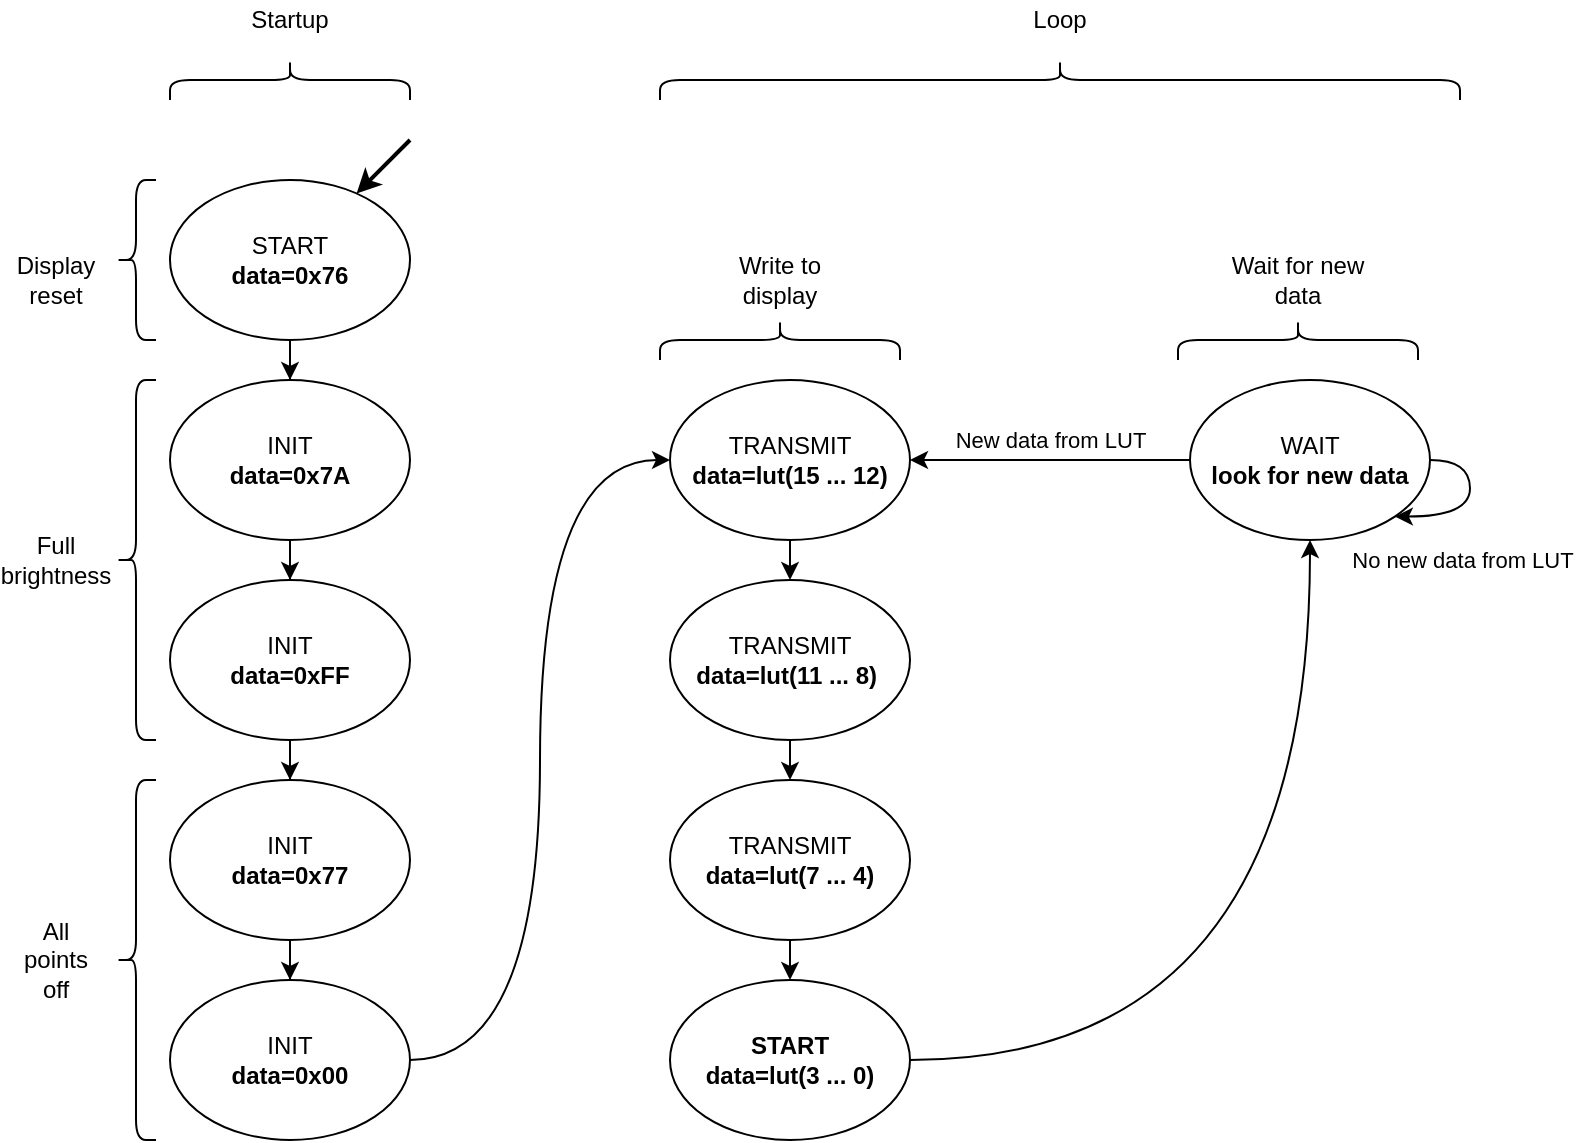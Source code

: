 <mxfile version="13.5.7" type="device"><diagram id="ShP2B_a-TZLvWQdMrmIl" name="Page-1"><mxGraphModel dx="981" dy="567" grid="1" gridSize="10" guides="1" tooltips="1" connect="1" arrows="1" fold="1" page="1" pageScale="1" pageWidth="850" pageHeight="1100" math="0" shadow="0"><root><mxCell id="0"/><mxCell id="1" parent="0"/><mxCell id="ztj-USzP5ki32ZZR5iFy-11" value="" style="edgeStyle=orthogonalEdgeStyle;rounded=0;orthogonalLoop=1;jettySize=auto;html=1;" edge="1" parent="1" source="ztj-USzP5ki32ZZR5iFy-1" target="ztj-USzP5ki32ZZR5iFy-2"><mxGeometry relative="1" as="geometry"/></mxCell><mxCell id="ztj-USzP5ki32ZZR5iFy-1" value="START&lt;br&gt;&lt;b&gt;data=0x76&lt;/b&gt;" style="ellipse;whiteSpace=wrap;html=1;" vertex="1" parent="1"><mxGeometry x="120" y="140" width="120" height="80" as="geometry"/></mxCell><mxCell id="ztj-USzP5ki32ZZR5iFy-12" value="" style="edgeStyle=orthogonalEdgeStyle;rounded=0;orthogonalLoop=1;jettySize=auto;html=1;" edge="1" parent="1" source="ztj-USzP5ki32ZZR5iFy-2" target="ztj-USzP5ki32ZZR5iFy-3"><mxGeometry relative="1" as="geometry"/></mxCell><mxCell id="ztj-USzP5ki32ZZR5iFy-2" value="INIT&lt;br&gt;&lt;b&gt;data=0x7A&lt;/b&gt;" style="ellipse;whiteSpace=wrap;html=1;" vertex="1" parent="1"><mxGeometry x="120" y="240" width="120" height="80" as="geometry"/></mxCell><mxCell id="ztj-USzP5ki32ZZR5iFy-13" value="" style="edgeStyle=orthogonalEdgeStyle;rounded=0;orthogonalLoop=1;jettySize=auto;html=1;" edge="1" parent="1" source="ztj-USzP5ki32ZZR5iFy-3" target="ztj-USzP5ki32ZZR5iFy-4"><mxGeometry relative="1" as="geometry"/></mxCell><mxCell id="ztj-USzP5ki32ZZR5iFy-3" value="INIT&lt;br&gt;&lt;b&gt;data=0xFF&lt;/b&gt;" style="ellipse;whiteSpace=wrap;html=1;" vertex="1" parent="1"><mxGeometry x="120" y="340" width="120" height="80" as="geometry"/></mxCell><mxCell id="ztj-USzP5ki32ZZR5iFy-14" value="" style="edgeStyle=orthogonalEdgeStyle;rounded=0;orthogonalLoop=1;jettySize=auto;html=1;" edge="1" parent="1" source="ztj-USzP5ki32ZZR5iFy-4" target="ztj-USzP5ki32ZZR5iFy-5"><mxGeometry relative="1" as="geometry"/></mxCell><mxCell id="ztj-USzP5ki32ZZR5iFy-4" value="INIT&lt;br&gt;&lt;b&gt;data=0x77&lt;/b&gt;" style="ellipse;whiteSpace=wrap;html=1;" vertex="1" parent="1"><mxGeometry x="120" y="440" width="120" height="80" as="geometry"/></mxCell><mxCell id="ztj-USzP5ki32ZZR5iFy-15" style="edgeStyle=orthogonalEdgeStyle;orthogonalLoop=1;jettySize=auto;html=1;exitX=1;exitY=0.5;exitDx=0;exitDy=0;entryX=0;entryY=0.5;entryDx=0;entryDy=0;curved=1;" edge="1" parent="1" source="ztj-USzP5ki32ZZR5iFy-5" target="ztj-USzP5ki32ZZR5iFy-6"><mxGeometry relative="1" as="geometry"/></mxCell><mxCell id="ztj-USzP5ki32ZZR5iFy-5" value="INIT&lt;br&gt;&lt;b&gt;data=0x00&lt;/b&gt;" style="ellipse;whiteSpace=wrap;html=1;" vertex="1" parent="1"><mxGeometry x="120" y="540" width="120" height="80" as="geometry"/></mxCell><mxCell id="ztj-USzP5ki32ZZR5iFy-16" value="" style="edgeStyle=orthogonalEdgeStyle;curved=1;orthogonalLoop=1;jettySize=auto;html=1;" edge="1" parent="1" source="ztj-USzP5ki32ZZR5iFy-6" target="ztj-USzP5ki32ZZR5iFy-7"><mxGeometry relative="1" as="geometry"/></mxCell><mxCell id="ztj-USzP5ki32ZZR5iFy-6" value="TRANSMIT&lt;br&gt;&lt;b&gt;data=lut(15 ... 12)&lt;/b&gt;" style="ellipse;whiteSpace=wrap;html=1;" vertex="1" parent="1"><mxGeometry x="370" y="240" width="120" height="80" as="geometry"/></mxCell><mxCell id="ztj-USzP5ki32ZZR5iFy-17" value="" style="edgeStyle=orthogonalEdgeStyle;curved=1;orthogonalLoop=1;jettySize=auto;html=1;" edge="1" parent="1" source="ztj-USzP5ki32ZZR5iFy-7" target="ztj-USzP5ki32ZZR5iFy-8"><mxGeometry relative="1" as="geometry"/></mxCell><mxCell id="ztj-USzP5ki32ZZR5iFy-7" value="TRANSMIT&lt;br&gt;&lt;b&gt;data=lut(11 ... 8)&lt;/b&gt;&amp;nbsp;" style="ellipse;whiteSpace=wrap;html=1;" vertex="1" parent="1"><mxGeometry x="370" y="340" width="120" height="80" as="geometry"/></mxCell><mxCell id="ztj-USzP5ki32ZZR5iFy-18" value="" style="edgeStyle=orthogonalEdgeStyle;curved=1;orthogonalLoop=1;jettySize=auto;html=1;" edge="1" parent="1" source="ztj-USzP5ki32ZZR5iFy-8" target="ztj-USzP5ki32ZZR5iFy-9"><mxGeometry relative="1" as="geometry"/></mxCell><mxCell id="ztj-USzP5ki32ZZR5iFy-8" value="TRANSMIT&lt;br&gt;&lt;b&gt;data=lut(7 ... 4)&lt;/b&gt;" style="ellipse;whiteSpace=wrap;html=1;" vertex="1" parent="1"><mxGeometry x="370" y="440" width="120" height="80" as="geometry"/></mxCell><mxCell id="ztj-USzP5ki32ZZR5iFy-19" style="edgeStyle=orthogonalEdgeStyle;curved=1;orthogonalLoop=1;jettySize=auto;html=1;exitX=1;exitY=0.5;exitDx=0;exitDy=0;entryX=0.5;entryY=1;entryDx=0;entryDy=0;" edge="1" parent="1" source="ztj-USzP5ki32ZZR5iFy-9" target="ztj-USzP5ki32ZZR5iFy-10"><mxGeometry relative="1" as="geometry"/></mxCell><mxCell id="ztj-USzP5ki32ZZR5iFy-9" value="&lt;b&gt;START&lt;/b&gt;&lt;br&gt;&lt;b&gt;data=lut(3 ... 0)&lt;/b&gt;" style="ellipse;whiteSpace=wrap;html=1;" vertex="1" parent="1"><mxGeometry x="370" y="540" width="120" height="80" as="geometry"/></mxCell><mxCell id="ztj-USzP5ki32ZZR5iFy-26" style="edgeStyle=orthogonalEdgeStyle;orthogonalLoop=1;jettySize=auto;html=1;exitX=0;exitY=0.5;exitDx=0;exitDy=0;entryX=1;entryY=0.5;entryDx=0;entryDy=0;curved=1;" edge="1" parent="1" source="ztj-USzP5ki32ZZR5iFy-10" target="ztj-USzP5ki32ZZR5iFy-6"><mxGeometry relative="1" as="geometry"/></mxCell><mxCell id="ztj-USzP5ki32ZZR5iFy-27" value="New data from LUT" style="edgeLabel;html=1;align=center;verticalAlign=middle;resizable=0;points=[];" vertex="1" connectable="0" parent="ztj-USzP5ki32ZZR5iFy-26"><mxGeometry x="0.093" y="1" relative="1" as="geometry"><mxPoint x="6.67" y="-11" as="offset"/></mxGeometry></mxCell><mxCell id="ztj-USzP5ki32ZZR5iFy-10" value="WAIT&lt;br&gt;&lt;b&gt;look for new data&lt;/b&gt;" style="ellipse;whiteSpace=wrap;html=1;" vertex="1" parent="1"><mxGeometry x="630" y="240" width="120" height="80" as="geometry"/></mxCell><mxCell id="ztj-USzP5ki32ZZR5iFy-22" style="edgeStyle=orthogonalEdgeStyle;curved=1;orthogonalLoop=1;jettySize=auto;html=1;exitX=1;exitY=0.5;exitDx=0;exitDy=0;entryX=1;entryY=1;entryDx=0;entryDy=0;" edge="1" parent="1" source="ztj-USzP5ki32ZZR5iFy-10" target="ztj-USzP5ki32ZZR5iFy-10"><mxGeometry relative="1" as="geometry"><Array as="points"><mxPoint x="770" y="280"/><mxPoint x="770" y="308"/></Array></mxGeometry></mxCell><mxCell id="ztj-USzP5ki32ZZR5iFy-23" value="No new data from LUT" style="edgeLabel;html=1;align=center;verticalAlign=middle;resizable=0;points=[];" vertex="1" connectable="0" parent="ztj-USzP5ki32ZZR5iFy-22"><mxGeometry x="0.39" y="-3" relative="1" as="geometry"><mxPoint x="7.43" y="24.71" as="offset"/></mxGeometry></mxCell><mxCell id="ztj-USzP5ki32ZZR5iFy-29" value="" style="shape=curlyBracket;whiteSpace=wrap;html=1;rounded=1;" vertex="1" parent="1"><mxGeometry x="93" y="240" width="20" height="180" as="geometry"/></mxCell><mxCell id="ztj-USzP5ki32ZZR5iFy-30" value="" style="shape=curlyBracket;whiteSpace=wrap;html=1;rounded=1;" vertex="1" parent="1"><mxGeometry x="93" y="440" width="20" height="180" as="geometry"/></mxCell><mxCell id="ztj-USzP5ki32ZZR5iFy-31" value="" style="shape=curlyBracket;whiteSpace=wrap;html=1;rounded=1;" vertex="1" parent="1"><mxGeometry x="93" y="140" width="20" height="80" as="geometry"/></mxCell><mxCell id="ztj-USzP5ki32ZZR5iFy-33" value="" style="shape=curlyBracket;whiteSpace=wrap;html=1;rounded=1;rotation=90;" vertex="1" parent="1"><mxGeometry x="415" y="160" width="20" height="120" as="geometry"/></mxCell><mxCell id="ztj-USzP5ki32ZZR5iFy-34" value="" style="shape=curlyBracket;whiteSpace=wrap;html=1;rounded=1;rotation=90;" vertex="1" parent="1"><mxGeometry x="674" y="160" width="20" height="120" as="geometry"/></mxCell><mxCell id="ztj-USzP5ki32ZZR5iFy-35" value="Display reset" style="text;html=1;strokeColor=none;fillColor=none;align=center;verticalAlign=middle;whiteSpace=wrap;rounded=0;" vertex="1" parent="1"><mxGeometry x="43" y="180" width="40" height="20" as="geometry"/></mxCell><mxCell id="ztj-USzP5ki32ZZR5iFy-36" value="Full brightness" style="text;html=1;strokeColor=none;fillColor=none;align=center;verticalAlign=middle;whiteSpace=wrap;rounded=0;" vertex="1" parent="1"><mxGeometry x="43" y="320" width="40" height="20" as="geometry"/></mxCell><mxCell id="ztj-USzP5ki32ZZR5iFy-37" value="All points off" style="text;html=1;strokeColor=none;fillColor=none;align=center;verticalAlign=middle;whiteSpace=wrap;rounded=0;" vertex="1" parent="1"><mxGeometry x="43" y="520" width="40" height="20" as="geometry"/></mxCell><mxCell id="ztj-USzP5ki32ZZR5iFy-38" value="Write to display" style="text;html=1;strokeColor=none;fillColor=none;align=center;verticalAlign=middle;whiteSpace=wrap;rounded=0;" vertex="1" parent="1"><mxGeometry x="400" y="180" width="50" height="20" as="geometry"/></mxCell><mxCell id="ztj-USzP5ki32ZZR5iFy-39" value="Wait for new data" style="text;html=1;strokeColor=none;fillColor=none;align=center;verticalAlign=middle;whiteSpace=wrap;rounded=0;fontStyle=0" vertex="1" parent="1"><mxGeometry x="649" y="180" width="70" height="20" as="geometry"/></mxCell><mxCell id="ztj-USzP5ki32ZZR5iFy-40" value="" style="endArrow=classic;html=1;strokeWidth=2;" edge="1" parent="1" target="ztj-USzP5ki32ZZR5iFy-1"><mxGeometry width="50" height="50" relative="1" as="geometry"><mxPoint x="240" y="120" as="sourcePoint"/><mxPoint x="290" y="70" as="targetPoint"/></mxGeometry></mxCell><mxCell id="ztj-USzP5ki32ZZR5iFy-41" value="" style="shape=curlyBracket;whiteSpace=wrap;html=1;rounded=1;rotation=90;" vertex="1" parent="1"><mxGeometry x="170" y="30" width="20" height="120" as="geometry"/></mxCell><mxCell id="ztj-USzP5ki32ZZR5iFy-42" value="Startup" style="text;html=1;strokeColor=none;fillColor=none;align=center;verticalAlign=middle;whiteSpace=wrap;rounded=0;" vertex="1" parent="1"><mxGeometry x="155" y="50" width="50" height="20" as="geometry"/></mxCell><mxCell id="ztj-USzP5ki32ZZR5iFy-44" value="" style="shape=curlyBracket;whiteSpace=wrap;html=1;rounded=1;rotation=90;size=0.5;" vertex="1" parent="1"><mxGeometry x="555" y="-110" width="20" height="400" as="geometry"/></mxCell><mxCell id="ztj-USzP5ki32ZZR5iFy-45" value="Loop" style="text;html=1;strokeColor=none;fillColor=none;align=center;verticalAlign=middle;whiteSpace=wrap;rounded=0;" vertex="1" parent="1"><mxGeometry x="540" y="50" width="50" height="20" as="geometry"/></mxCell></root></mxGraphModel></diagram></mxfile>